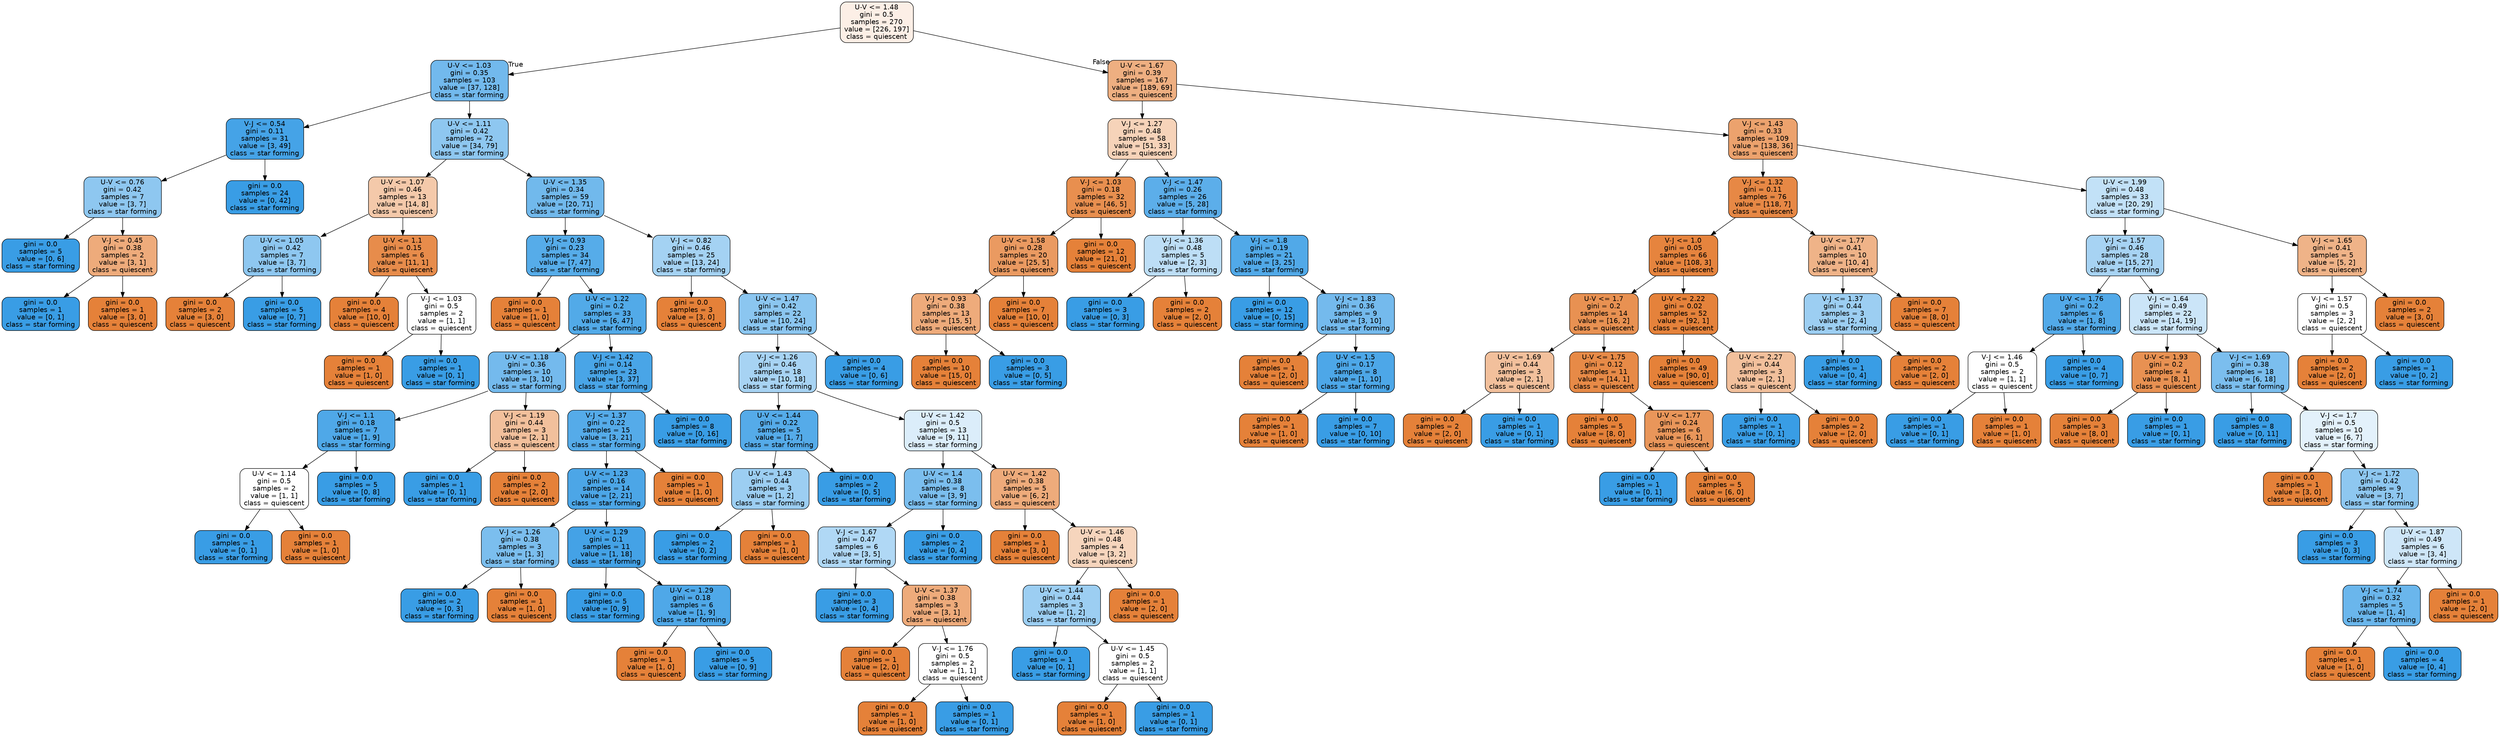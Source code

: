 digraph Tree {
node [shape=box, style="filled, rounded", color="black", fontname=helvetica] ;
edge [fontname=helvetica] ;
0 [label="U-V <= 1.48\ngini = 0.5\nsamples = 270\nvalue = [226, 197]\nclass = quiescent", fillcolor="#fcefe6"] ;
1 [label="U-V <= 1.03\ngini = 0.35\nsamples = 103\nvalue = [37, 128]\nclass = star forming", fillcolor="#72b9ed"] ;
0 -> 1 [labeldistance=2.5, labelangle=45, headlabel="True"] ;
2 [label="V-J <= 0.54\ngini = 0.11\nsamples = 31\nvalue = [3, 49]\nclass = star forming", fillcolor="#45a3e7"] ;
1 -> 2 ;
3 [label="U-V <= 0.76\ngini = 0.42\nsamples = 7\nvalue = [3, 7]\nclass = star forming", fillcolor="#8ec7f0"] ;
2 -> 3 ;
4 [label="gini = 0.0\nsamples = 5\nvalue = [0, 6]\nclass = star forming", fillcolor="#399de5"] ;
3 -> 4 ;
5 [label="V-J <= 0.45\ngini = 0.38\nsamples = 2\nvalue = [3, 1]\nclass = quiescent", fillcolor="#eeab7b"] ;
3 -> 5 ;
6 [label="gini = 0.0\nsamples = 1\nvalue = [0, 1]\nclass = star forming", fillcolor="#399de5"] ;
5 -> 6 ;
7 [label="gini = 0.0\nsamples = 1\nvalue = [3, 0]\nclass = quiescent", fillcolor="#e58139"] ;
5 -> 7 ;
8 [label="gini = 0.0\nsamples = 24\nvalue = [0, 42]\nclass = star forming", fillcolor="#399de5"] ;
2 -> 8 ;
9 [label="U-V <= 1.11\ngini = 0.42\nsamples = 72\nvalue = [34, 79]\nclass = star forming", fillcolor="#8ec7f0"] ;
1 -> 9 ;
10 [label="U-V <= 1.07\ngini = 0.46\nsamples = 13\nvalue = [14, 8]\nclass = quiescent", fillcolor="#f4c9aa"] ;
9 -> 10 ;
11 [label="U-V <= 1.05\ngini = 0.42\nsamples = 7\nvalue = [3, 7]\nclass = star forming", fillcolor="#8ec7f0"] ;
10 -> 11 ;
12 [label="gini = 0.0\nsamples = 2\nvalue = [3, 0]\nclass = quiescent", fillcolor="#e58139"] ;
11 -> 12 ;
13 [label="gini = 0.0\nsamples = 5\nvalue = [0, 7]\nclass = star forming", fillcolor="#399de5"] ;
11 -> 13 ;
14 [label="U-V <= 1.1\ngini = 0.15\nsamples = 6\nvalue = [11, 1]\nclass = quiescent", fillcolor="#e78c4b"] ;
10 -> 14 ;
15 [label="gini = 0.0\nsamples = 4\nvalue = [10, 0]\nclass = quiescent", fillcolor="#e58139"] ;
14 -> 15 ;
16 [label="V-J <= 1.03\ngini = 0.5\nsamples = 2\nvalue = [1, 1]\nclass = quiescent", fillcolor="#ffffff"] ;
14 -> 16 ;
17 [label="gini = 0.0\nsamples = 1\nvalue = [1, 0]\nclass = quiescent", fillcolor="#e58139"] ;
16 -> 17 ;
18 [label="gini = 0.0\nsamples = 1\nvalue = [0, 1]\nclass = star forming", fillcolor="#399de5"] ;
16 -> 18 ;
19 [label="U-V <= 1.35\ngini = 0.34\nsamples = 59\nvalue = [20, 71]\nclass = star forming", fillcolor="#71b9ec"] ;
9 -> 19 ;
20 [label="V-J <= 0.93\ngini = 0.23\nsamples = 34\nvalue = [7, 47]\nclass = star forming", fillcolor="#56ace9"] ;
19 -> 20 ;
21 [label="gini = 0.0\nsamples = 1\nvalue = [1, 0]\nclass = quiescent", fillcolor="#e58139"] ;
20 -> 21 ;
22 [label="U-V <= 1.22\ngini = 0.2\nsamples = 33\nvalue = [6, 47]\nclass = star forming", fillcolor="#52aae8"] ;
20 -> 22 ;
23 [label="U-V <= 1.18\ngini = 0.36\nsamples = 10\nvalue = [3, 10]\nclass = star forming", fillcolor="#74baed"] ;
22 -> 23 ;
24 [label="V-J <= 1.1\ngini = 0.18\nsamples = 7\nvalue = [1, 9]\nclass = star forming", fillcolor="#4fa8e8"] ;
23 -> 24 ;
25 [label="U-V <= 1.14\ngini = 0.5\nsamples = 2\nvalue = [1, 1]\nclass = quiescent", fillcolor="#ffffff"] ;
24 -> 25 ;
26 [label="gini = 0.0\nsamples = 1\nvalue = [0, 1]\nclass = star forming", fillcolor="#399de5"] ;
25 -> 26 ;
27 [label="gini = 0.0\nsamples = 1\nvalue = [1, 0]\nclass = quiescent", fillcolor="#e58139"] ;
25 -> 27 ;
28 [label="gini = 0.0\nsamples = 5\nvalue = [0, 8]\nclass = star forming", fillcolor="#399de5"] ;
24 -> 28 ;
29 [label="V-J <= 1.19\ngini = 0.44\nsamples = 3\nvalue = [2, 1]\nclass = quiescent", fillcolor="#f2c09c"] ;
23 -> 29 ;
30 [label="gini = 0.0\nsamples = 1\nvalue = [0, 1]\nclass = star forming", fillcolor="#399de5"] ;
29 -> 30 ;
31 [label="gini = 0.0\nsamples = 2\nvalue = [2, 0]\nclass = quiescent", fillcolor="#e58139"] ;
29 -> 31 ;
32 [label="V-J <= 1.42\ngini = 0.14\nsamples = 23\nvalue = [3, 37]\nclass = star forming", fillcolor="#49a5e7"] ;
22 -> 32 ;
33 [label="V-J <= 1.37\ngini = 0.22\nsamples = 15\nvalue = [3, 21]\nclass = star forming", fillcolor="#55abe9"] ;
32 -> 33 ;
34 [label="U-V <= 1.23\ngini = 0.16\nsamples = 14\nvalue = [2, 21]\nclass = star forming", fillcolor="#4ca6e7"] ;
33 -> 34 ;
35 [label="V-J <= 1.26\ngini = 0.38\nsamples = 3\nvalue = [1, 3]\nclass = star forming", fillcolor="#7bbeee"] ;
34 -> 35 ;
36 [label="gini = 0.0\nsamples = 2\nvalue = [0, 3]\nclass = star forming", fillcolor="#399de5"] ;
35 -> 36 ;
37 [label="gini = 0.0\nsamples = 1\nvalue = [1, 0]\nclass = quiescent", fillcolor="#e58139"] ;
35 -> 37 ;
38 [label="U-V <= 1.29\ngini = 0.1\nsamples = 11\nvalue = [1, 18]\nclass = star forming", fillcolor="#44a2e6"] ;
34 -> 38 ;
39 [label="gini = 0.0\nsamples = 5\nvalue = [0, 9]\nclass = star forming", fillcolor="#399de5"] ;
38 -> 39 ;
40 [label="U-V <= 1.29\ngini = 0.18\nsamples = 6\nvalue = [1, 9]\nclass = star forming", fillcolor="#4fa8e8"] ;
38 -> 40 ;
41 [label="gini = 0.0\nsamples = 1\nvalue = [1, 0]\nclass = quiescent", fillcolor="#e58139"] ;
40 -> 41 ;
42 [label="gini = 0.0\nsamples = 5\nvalue = [0, 9]\nclass = star forming", fillcolor="#399de5"] ;
40 -> 42 ;
43 [label="gini = 0.0\nsamples = 1\nvalue = [1, 0]\nclass = quiescent", fillcolor="#e58139"] ;
33 -> 43 ;
44 [label="gini = 0.0\nsamples = 8\nvalue = [0, 16]\nclass = star forming", fillcolor="#399de5"] ;
32 -> 44 ;
45 [label="V-J <= 0.82\ngini = 0.46\nsamples = 25\nvalue = [13, 24]\nclass = star forming", fillcolor="#a4d2f3"] ;
19 -> 45 ;
46 [label="gini = 0.0\nsamples = 3\nvalue = [3, 0]\nclass = quiescent", fillcolor="#e58139"] ;
45 -> 46 ;
47 [label="U-V <= 1.47\ngini = 0.42\nsamples = 22\nvalue = [10, 24]\nclass = star forming", fillcolor="#8bc6f0"] ;
45 -> 47 ;
48 [label="V-J <= 1.26\ngini = 0.46\nsamples = 18\nvalue = [10, 18]\nclass = star forming", fillcolor="#a7d3f3"] ;
47 -> 48 ;
49 [label="U-V <= 1.44\ngini = 0.22\nsamples = 5\nvalue = [1, 7]\nclass = star forming", fillcolor="#55abe9"] ;
48 -> 49 ;
50 [label="U-V <= 1.43\ngini = 0.44\nsamples = 3\nvalue = [1, 2]\nclass = star forming", fillcolor="#9ccef2"] ;
49 -> 50 ;
51 [label="gini = 0.0\nsamples = 2\nvalue = [0, 2]\nclass = star forming", fillcolor="#399de5"] ;
50 -> 51 ;
52 [label="gini = 0.0\nsamples = 1\nvalue = [1, 0]\nclass = quiescent", fillcolor="#e58139"] ;
50 -> 52 ;
53 [label="gini = 0.0\nsamples = 2\nvalue = [0, 5]\nclass = star forming", fillcolor="#399de5"] ;
49 -> 53 ;
54 [label="U-V <= 1.42\ngini = 0.5\nsamples = 13\nvalue = [9, 11]\nclass = star forming", fillcolor="#dbedfa"] ;
48 -> 54 ;
55 [label="U-V <= 1.4\ngini = 0.38\nsamples = 8\nvalue = [3, 9]\nclass = star forming", fillcolor="#7bbeee"] ;
54 -> 55 ;
56 [label="V-J <= 1.67\ngini = 0.47\nsamples = 6\nvalue = [3, 5]\nclass = star forming", fillcolor="#b0d8f5"] ;
55 -> 56 ;
57 [label="gini = 0.0\nsamples = 3\nvalue = [0, 4]\nclass = star forming", fillcolor="#399de5"] ;
56 -> 57 ;
58 [label="U-V <= 1.37\ngini = 0.38\nsamples = 3\nvalue = [3, 1]\nclass = quiescent", fillcolor="#eeab7b"] ;
56 -> 58 ;
59 [label="gini = 0.0\nsamples = 1\nvalue = [2, 0]\nclass = quiescent", fillcolor="#e58139"] ;
58 -> 59 ;
60 [label="V-J <= 1.76\ngini = 0.5\nsamples = 2\nvalue = [1, 1]\nclass = quiescent", fillcolor="#ffffff"] ;
58 -> 60 ;
61 [label="gini = 0.0\nsamples = 1\nvalue = [1, 0]\nclass = quiescent", fillcolor="#e58139"] ;
60 -> 61 ;
62 [label="gini = 0.0\nsamples = 1\nvalue = [0, 1]\nclass = star forming", fillcolor="#399de5"] ;
60 -> 62 ;
63 [label="gini = 0.0\nsamples = 2\nvalue = [0, 4]\nclass = star forming", fillcolor="#399de5"] ;
55 -> 63 ;
64 [label="U-V <= 1.42\ngini = 0.38\nsamples = 5\nvalue = [6, 2]\nclass = quiescent", fillcolor="#eeab7b"] ;
54 -> 64 ;
65 [label="gini = 0.0\nsamples = 1\nvalue = [3, 0]\nclass = quiescent", fillcolor="#e58139"] ;
64 -> 65 ;
66 [label="U-V <= 1.46\ngini = 0.48\nsamples = 4\nvalue = [3, 2]\nclass = quiescent", fillcolor="#f6d5bd"] ;
64 -> 66 ;
67 [label="U-V <= 1.44\ngini = 0.44\nsamples = 3\nvalue = [1, 2]\nclass = star forming", fillcolor="#9ccef2"] ;
66 -> 67 ;
68 [label="gini = 0.0\nsamples = 1\nvalue = [0, 1]\nclass = star forming", fillcolor="#399de5"] ;
67 -> 68 ;
69 [label="U-V <= 1.45\ngini = 0.5\nsamples = 2\nvalue = [1, 1]\nclass = quiescent", fillcolor="#ffffff"] ;
67 -> 69 ;
70 [label="gini = 0.0\nsamples = 1\nvalue = [1, 0]\nclass = quiescent", fillcolor="#e58139"] ;
69 -> 70 ;
71 [label="gini = 0.0\nsamples = 1\nvalue = [0, 1]\nclass = star forming", fillcolor="#399de5"] ;
69 -> 71 ;
72 [label="gini = 0.0\nsamples = 1\nvalue = [2, 0]\nclass = quiescent", fillcolor="#e58139"] ;
66 -> 72 ;
73 [label="gini = 0.0\nsamples = 4\nvalue = [0, 6]\nclass = star forming", fillcolor="#399de5"] ;
47 -> 73 ;
74 [label="U-V <= 1.67\ngini = 0.39\nsamples = 167\nvalue = [189, 69]\nclass = quiescent", fillcolor="#eeaf81"] ;
0 -> 74 [labeldistance=2.5, labelangle=-45, headlabel="False"] ;
75 [label="V-J <= 1.27\ngini = 0.48\nsamples = 58\nvalue = [51, 33]\nclass = quiescent", fillcolor="#f6d3b9"] ;
74 -> 75 ;
76 [label="V-J <= 1.03\ngini = 0.18\nsamples = 32\nvalue = [46, 5]\nclass = quiescent", fillcolor="#e88f4f"] ;
75 -> 76 ;
77 [label="U-V <= 1.58\ngini = 0.28\nsamples = 20\nvalue = [25, 5]\nclass = quiescent", fillcolor="#ea9a61"] ;
76 -> 77 ;
78 [label="V-J <= 0.93\ngini = 0.38\nsamples = 13\nvalue = [15, 5]\nclass = quiescent", fillcolor="#eeab7b"] ;
77 -> 78 ;
79 [label="gini = 0.0\nsamples = 10\nvalue = [15, 0]\nclass = quiescent", fillcolor="#e58139"] ;
78 -> 79 ;
80 [label="gini = 0.0\nsamples = 3\nvalue = [0, 5]\nclass = star forming", fillcolor="#399de5"] ;
78 -> 80 ;
81 [label="gini = 0.0\nsamples = 7\nvalue = [10, 0]\nclass = quiescent", fillcolor="#e58139"] ;
77 -> 81 ;
82 [label="gini = 0.0\nsamples = 12\nvalue = [21, 0]\nclass = quiescent", fillcolor="#e58139"] ;
76 -> 82 ;
83 [label="V-J <= 1.47\ngini = 0.26\nsamples = 26\nvalue = [5, 28]\nclass = star forming", fillcolor="#5caeea"] ;
75 -> 83 ;
84 [label="V-J <= 1.36\ngini = 0.48\nsamples = 5\nvalue = [2, 3]\nclass = star forming", fillcolor="#bddef6"] ;
83 -> 84 ;
85 [label="gini = 0.0\nsamples = 3\nvalue = [0, 3]\nclass = star forming", fillcolor="#399de5"] ;
84 -> 85 ;
86 [label="gini = 0.0\nsamples = 2\nvalue = [2, 0]\nclass = quiescent", fillcolor="#e58139"] ;
84 -> 86 ;
87 [label="V-J <= 1.8\ngini = 0.19\nsamples = 21\nvalue = [3, 25]\nclass = star forming", fillcolor="#51a9e8"] ;
83 -> 87 ;
88 [label="gini = 0.0\nsamples = 12\nvalue = [0, 15]\nclass = star forming", fillcolor="#399de5"] ;
87 -> 88 ;
89 [label="V-J <= 1.83\ngini = 0.36\nsamples = 9\nvalue = [3, 10]\nclass = star forming", fillcolor="#74baed"] ;
87 -> 89 ;
90 [label="gini = 0.0\nsamples = 1\nvalue = [2, 0]\nclass = quiescent", fillcolor="#e58139"] ;
89 -> 90 ;
91 [label="U-V <= 1.5\ngini = 0.17\nsamples = 8\nvalue = [1, 10]\nclass = star forming", fillcolor="#4da7e8"] ;
89 -> 91 ;
92 [label="gini = 0.0\nsamples = 1\nvalue = [1, 0]\nclass = quiescent", fillcolor="#e58139"] ;
91 -> 92 ;
93 [label="gini = 0.0\nsamples = 7\nvalue = [0, 10]\nclass = star forming", fillcolor="#399de5"] ;
91 -> 93 ;
94 [label="V-J <= 1.43\ngini = 0.33\nsamples = 109\nvalue = [138, 36]\nclass = quiescent", fillcolor="#eca26d"] ;
74 -> 94 ;
95 [label="V-J <= 1.32\ngini = 0.11\nsamples = 76\nvalue = [118, 7]\nclass = quiescent", fillcolor="#e78845"] ;
94 -> 95 ;
96 [label="V-J <= 1.0\ngini = 0.05\nsamples = 66\nvalue = [108, 3]\nclass = quiescent", fillcolor="#e6843e"] ;
95 -> 96 ;
97 [label="U-V <= 1.7\ngini = 0.2\nsamples = 14\nvalue = [16, 2]\nclass = quiescent", fillcolor="#e89152"] ;
96 -> 97 ;
98 [label="U-V <= 1.69\ngini = 0.44\nsamples = 3\nvalue = [2, 1]\nclass = quiescent", fillcolor="#f2c09c"] ;
97 -> 98 ;
99 [label="gini = 0.0\nsamples = 2\nvalue = [2, 0]\nclass = quiescent", fillcolor="#e58139"] ;
98 -> 99 ;
100 [label="gini = 0.0\nsamples = 1\nvalue = [0, 1]\nclass = star forming", fillcolor="#399de5"] ;
98 -> 100 ;
101 [label="U-V <= 1.75\ngini = 0.12\nsamples = 11\nvalue = [14, 1]\nclass = quiescent", fillcolor="#e78a47"] ;
97 -> 101 ;
102 [label="gini = 0.0\nsamples = 5\nvalue = [8, 0]\nclass = quiescent", fillcolor="#e58139"] ;
101 -> 102 ;
103 [label="U-V <= 1.77\ngini = 0.24\nsamples = 6\nvalue = [6, 1]\nclass = quiescent", fillcolor="#e9965a"] ;
101 -> 103 ;
104 [label="gini = 0.0\nsamples = 1\nvalue = [0, 1]\nclass = star forming", fillcolor="#399de5"] ;
103 -> 104 ;
105 [label="gini = 0.0\nsamples = 5\nvalue = [6, 0]\nclass = quiescent", fillcolor="#e58139"] ;
103 -> 105 ;
106 [label="U-V <= 2.22\ngini = 0.02\nsamples = 52\nvalue = [92, 1]\nclass = quiescent", fillcolor="#e5823b"] ;
96 -> 106 ;
107 [label="gini = 0.0\nsamples = 49\nvalue = [90, 0]\nclass = quiescent", fillcolor="#e58139"] ;
106 -> 107 ;
108 [label="U-V <= 2.27\ngini = 0.44\nsamples = 3\nvalue = [2, 1]\nclass = quiescent", fillcolor="#f2c09c"] ;
106 -> 108 ;
109 [label="gini = 0.0\nsamples = 1\nvalue = [0, 1]\nclass = star forming", fillcolor="#399de5"] ;
108 -> 109 ;
110 [label="gini = 0.0\nsamples = 2\nvalue = [2, 0]\nclass = quiescent", fillcolor="#e58139"] ;
108 -> 110 ;
111 [label="U-V <= 1.77\ngini = 0.41\nsamples = 10\nvalue = [10, 4]\nclass = quiescent", fillcolor="#efb388"] ;
95 -> 111 ;
112 [label="V-J <= 1.37\ngini = 0.44\nsamples = 3\nvalue = [2, 4]\nclass = star forming", fillcolor="#9ccef2"] ;
111 -> 112 ;
113 [label="gini = 0.0\nsamples = 1\nvalue = [0, 4]\nclass = star forming", fillcolor="#399de5"] ;
112 -> 113 ;
114 [label="gini = 0.0\nsamples = 2\nvalue = [2, 0]\nclass = quiescent", fillcolor="#e58139"] ;
112 -> 114 ;
115 [label="gini = 0.0\nsamples = 7\nvalue = [8, 0]\nclass = quiescent", fillcolor="#e58139"] ;
111 -> 115 ;
116 [label="U-V <= 1.99\ngini = 0.48\nsamples = 33\nvalue = [20, 29]\nclass = star forming", fillcolor="#c2e1f7"] ;
94 -> 116 ;
117 [label="V-J <= 1.57\ngini = 0.46\nsamples = 28\nvalue = [15, 27]\nclass = star forming", fillcolor="#a7d3f3"] ;
116 -> 117 ;
118 [label="U-V <= 1.76\ngini = 0.2\nsamples = 6\nvalue = [1, 8]\nclass = star forming", fillcolor="#52a9e8"] ;
117 -> 118 ;
119 [label="V-J <= 1.46\ngini = 0.5\nsamples = 2\nvalue = [1, 1]\nclass = quiescent", fillcolor="#ffffff"] ;
118 -> 119 ;
120 [label="gini = 0.0\nsamples = 1\nvalue = [0, 1]\nclass = star forming", fillcolor="#399de5"] ;
119 -> 120 ;
121 [label="gini = 0.0\nsamples = 1\nvalue = [1, 0]\nclass = quiescent", fillcolor="#e58139"] ;
119 -> 121 ;
122 [label="gini = 0.0\nsamples = 4\nvalue = [0, 7]\nclass = star forming", fillcolor="#399de5"] ;
118 -> 122 ;
123 [label="V-J <= 1.64\ngini = 0.49\nsamples = 22\nvalue = [14, 19]\nclass = star forming", fillcolor="#cbe5f8"] ;
117 -> 123 ;
124 [label="U-V <= 1.93\ngini = 0.2\nsamples = 4\nvalue = [8, 1]\nclass = quiescent", fillcolor="#e89152"] ;
123 -> 124 ;
125 [label="gini = 0.0\nsamples = 3\nvalue = [8, 0]\nclass = quiescent", fillcolor="#e58139"] ;
124 -> 125 ;
126 [label="gini = 0.0\nsamples = 1\nvalue = [0, 1]\nclass = star forming", fillcolor="#399de5"] ;
124 -> 126 ;
127 [label="V-J <= 1.69\ngini = 0.38\nsamples = 18\nvalue = [6, 18]\nclass = star forming", fillcolor="#7bbeee"] ;
123 -> 127 ;
128 [label="gini = 0.0\nsamples = 8\nvalue = [0, 11]\nclass = star forming", fillcolor="#399de5"] ;
127 -> 128 ;
129 [label="V-J <= 1.7\ngini = 0.5\nsamples = 10\nvalue = [6, 7]\nclass = star forming", fillcolor="#e3f1fb"] ;
127 -> 129 ;
130 [label="gini = 0.0\nsamples = 1\nvalue = [3, 0]\nclass = quiescent", fillcolor="#e58139"] ;
129 -> 130 ;
131 [label="V-J <= 1.72\ngini = 0.42\nsamples = 9\nvalue = [3, 7]\nclass = star forming", fillcolor="#8ec7f0"] ;
129 -> 131 ;
132 [label="gini = 0.0\nsamples = 3\nvalue = [0, 3]\nclass = star forming", fillcolor="#399de5"] ;
131 -> 132 ;
133 [label="U-V <= 1.87\ngini = 0.49\nsamples = 6\nvalue = [3, 4]\nclass = star forming", fillcolor="#cee6f8"] ;
131 -> 133 ;
134 [label="V-J <= 1.74\ngini = 0.32\nsamples = 5\nvalue = [1, 4]\nclass = star forming", fillcolor="#6ab6ec"] ;
133 -> 134 ;
135 [label="gini = 0.0\nsamples = 1\nvalue = [1, 0]\nclass = quiescent", fillcolor="#e58139"] ;
134 -> 135 ;
136 [label="gini = 0.0\nsamples = 4\nvalue = [0, 4]\nclass = star forming", fillcolor="#399de5"] ;
134 -> 136 ;
137 [label="gini = 0.0\nsamples = 1\nvalue = [2, 0]\nclass = quiescent", fillcolor="#e58139"] ;
133 -> 137 ;
138 [label="V-J <= 1.65\ngini = 0.41\nsamples = 5\nvalue = [5, 2]\nclass = quiescent", fillcolor="#efb388"] ;
116 -> 138 ;
139 [label="V-J <= 1.57\ngini = 0.5\nsamples = 3\nvalue = [2, 2]\nclass = quiescent", fillcolor="#ffffff"] ;
138 -> 139 ;
140 [label="gini = 0.0\nsamples = 2\nvalue = [2, 0]\nclass = quiescent", fillcolor="#e58139"] ;
139 -> 140 ;
141 [label="gini = 0.0\nsamples = 1\nvalue = [0, 2]\nclass = star forming", fillcolor="#399de5"] ;
139 -> 141 ;
142 [label="gini = 0.0\nsamples = 2\nvalue = [3, 0]\nclass = quiescent", fillcolor="#e58139"] ;
138 -> 142 ;
}